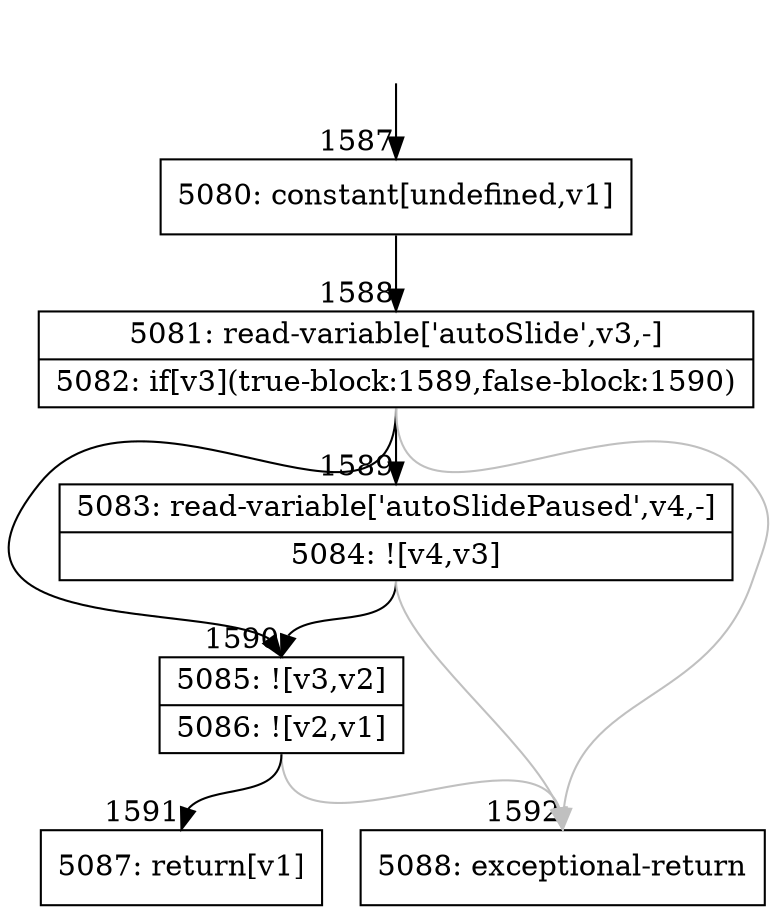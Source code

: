 digraph {
rankdir="TD"
BB_entry106[shape=none,label=""];
BB_entry106 -> BB1587 [tailport=s, headport=n, headlabel="    1587"]
BB1587 [shape=record label="{5080: constant[undefined,v1]}" ] 
BB1587 -> BB1588 [tailport=s, headport=n, headlabel="      1588"]
BB1588 [shape=record label="{5081: read-variable['autoSlide',v3,-]|5082: if[v3](true-block:1589,false-block:1590)}" ] 
BB1588 -> BB1590 [tailport=s, headport=n, headlabel="      1590"]
BB1588 -> BB1589 [tailport=s, headport=n, headlabel="      1589"]
BB1588 -> BB1592 [tailport=s, headport=n, color=gray, headlabel="      1592"]
BB1589 [shape=record label="{5083: read-variable['autoSlidePaused',v4,-]|5084: ![v4,v3]}" ] 
BB1589 -> BB1590 [tailport=s, headport=n]
BB1589 -> BB1592 [tailport=s, headport=n, color=gray]
BB1590 [shape=record label="{5085: ![v3,v2]|5086: ![v2,v1]}" ] 
BB1590 -> BB1591 [tailport=s, headport=n, headlabel="      1591"]
BB1590 -> BB1592 [tailport=s, headport=n, color=gray]
BB1591 [shape=record label="{5087: return[v1]}" ] 
BB1592 [shape=record label="{5088: exceptional-return}" ] 
//#$~ 2011
}
